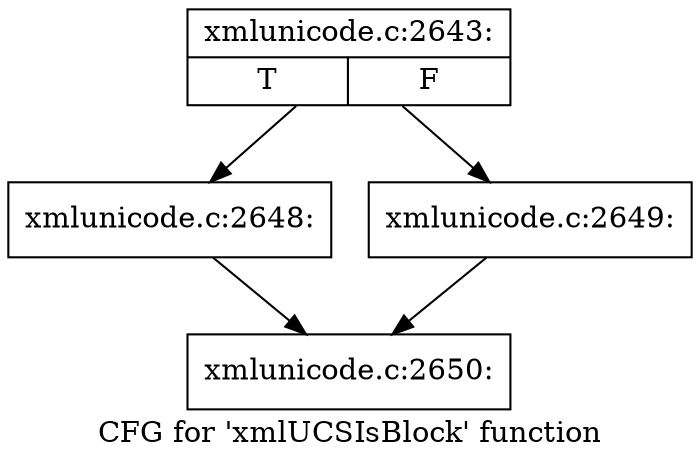 digraph "CFG for 'xmlUCSIsBlock' function" {
	label="CFG for 'xmlUCSIsBlock' function";

	Node0x4ea7a50 [shape=record,label="{xmlunicode.c:2643:|{<s0>T|<s1>F}}"];
	Node0x4ea7a50 -> Node0x4eac690;
	Node0x4ea7a50 -> Node0x4eac6e0;
	Node0x4eac690 [shape=record,label="{xmlunicode.c:2648:}"];
	Node0x4eac690 -> Node0x4ea87a0;
	Node0x4eac6e0 [shape=record,label="{xmlunicode.c:2649:}"];
	Node0x4eac6e0 -> Node0x4ea87a0;
	Node0x4ea87a0 [shape=record,label="{xmlunicode.c:2650:}"];
}
